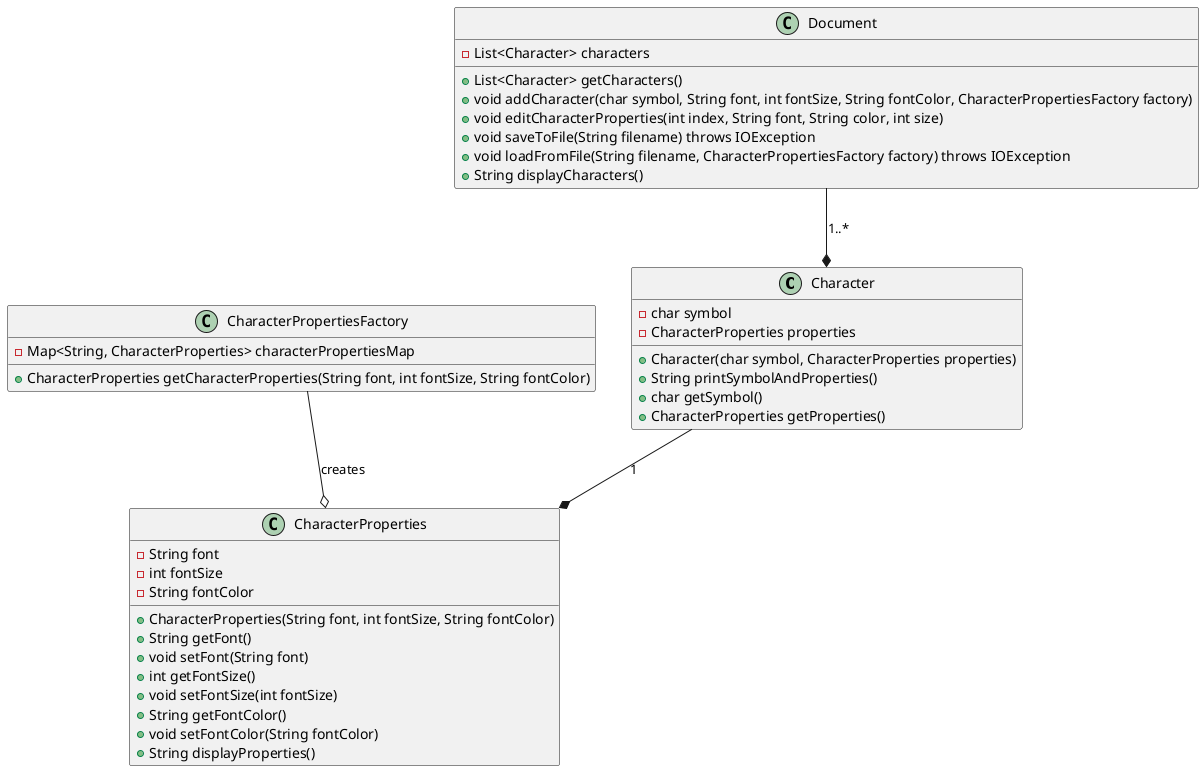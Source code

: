 @startuml
'https://plantuml.com/class-diagram

class Character {
    - char symbol
    - CharacterProperties properties

    + Character(char symbol, CharacterProperties properties)
    + String printSymbolAndProperties()
    + char getSymbol()
    + CharacterProperties getProperties()
}

class CharacterProperties {
    - String font
    - int fontSize
    - String fontColor

    + CharacterProperties(String font, int fontSize, String fontColor)
    + String getFont()
    + void setFont(String font)
    + int getFontSize()
    + void setFontSize(int fontSize)
    + String getFontColor()
    + void setFontColor(String fontColor)
    + String displayProperties()
}

class CharacterPropertiesFactory {
    - Map<String, CharacterProperties> characterPropertiesMap

    + CharacterProperties getCharacterProperties(String font, int fontSize, String fontColor)
}

class Document {
    - List<Character> characters

    + List<Character> getCharacters()
    + void addCharacter(char symbol, String font, int fontSize, String fontColor, CharacterPropertiesFactory factory)
    + void editCharacterProperties(int index, String font, String color, int size)
    + void saveToFile(String filename) throws IOException
    + void loadFromFile(String filename, CharacterPropertiesFactory factory) throws IOException
    + String displayCharacters()
}

Character --* CharacterProperties : "1"
Document --* Character : "1..*"
CharacterPropertiesFactory --o CharacterProperties : "creates"

@enduml